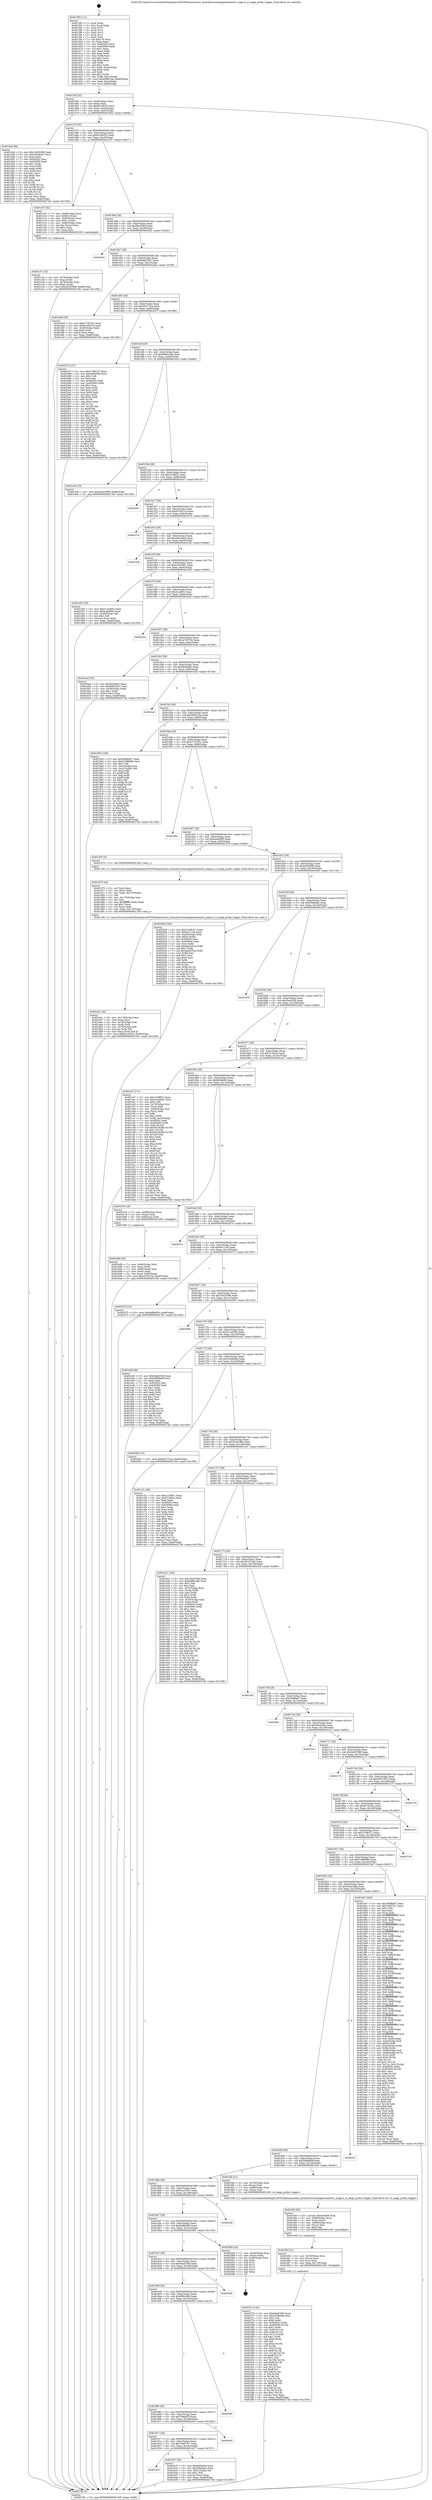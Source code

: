 digraph "0x4013f0" {
  label = "0x4013f0 (/mnt/c/Users/mathe/Desktop/tcc/POCII/binaries/extr_linuxdriversiiomagnetometerst_magn.h_st_magn_probe_trigger_Final-ollvm.out::main(0))"
  labelloc = "t"
  node[shape=record]

  Entry [label="",width=0.3,height=0.3,shape=circle,fillcolor=black,style=filled]
  "0x40145f" [label="{
     0x40145f [32]\l
     | [instrs]\l
     &nbsp;&nbsp;0x40145f \<+6\>: mov -0xa8(%rbp),%eax\l
     &nbsp;&nbsp;0x401465 \<+2\>: mov %eax,%ecx\l
     &nbsp;&nbsp;0x401467 \<+6\>: sub $0x841c8525,%ecx\l
     &nbsp;&nbsp;0x40146d \<+6\>: mov %eax,-0xbc(%rbp)\l
     &nbsp;&nbsp;0x401473 \<+6\>: mov %ecx,-0xc0(%rbp)\l
     &nbsp;&nbsp;0x401479 \<+6\>: je 0000000000401dcb \<main+0x9db\>\l
  }"]
  "0x401dcb" [label="{
     0x401dcb [86]\l
     | [instrs]\l
     &nbsp;&nbsp;0x401dcb \<+5\>: mov $0x19435396,%eax\l
     &nbsp;&nbsp;0x401dd0 \<+5\>: mov $0x39cb8cd7,%ecx\l
     &nbsp;&nbsp;0x401dd5 \<+2\>: xor %edx,%edx\l
     &nbsp;&nbsp;0x401dd7 \<+7\>: mov 0x40505c,%esi\l
     &nbsp;&nbsp;0x401dde \<+7\>: mov 0x405060,%edi\l
     &nbsp;&nbsp;0x401de5 \<+3\>: sub $0x1,%edx\l
     &nbsp;&nbsp;0x401de8 \<+3\>: mov %esi,%r8d\l
     &nbsp;&nbsp;0x401deb \<+3\>: add %edx,%r8d\l
     &nbsp;&nbsp;0x401dee \<+4\>: imul %r8d,%esi\l
     &nbsp;&nbsp;0x401df2 \<+3\>: and $0x1,%esi\l
     &nbsp;&nbsp;0x401df5 \<+3\>: cmp $0x0,%esi\l
     &nbsp;&nbsp;0x401df8 \<+4\>: sete %r9b\l
     &nbsp;&nbsp;0x401dfc \<+3\>: cmp $0xa,%edi\l
     &nbsp;&nbsp;0x401dff \<+4\>: setl %r10b\l
     &nbsp;&nbsp;0x401e03 \<+3\>: mov %r9b,%r11b\l
     &nbsp;&nbsp;0x401e06 \<+3\>: and %r10b,%r11b\l
     &nbsp;&nbsp;0x401e09 \<+3\>: xor %r10b,%r9b\l
     &nbsp;&nbsp;0x401e0c \<+3\>: or %r9b,%r11b\l
     &nbsp;&nbsp;0x401e0f \<+4\>: test $0x1,%r11b\l
     &nbsp;&nbsp;0x401e13 \<+3\>: cmovne %ecx,%eax\l
     &nbsp;&nbsp;0x401e16 \<+6\>: mov %eax,-0xa8(%rbp)\l
     &nbsp;&nbsp;0x401e1c \<+5\>: jmp 000000000040274b \<main+0x135b\>\l
  }"]
  "0x40147f" [label="{
     0x40147f [28]\l
     | [instrs]\l
     &nbsp;&nbsp;0x40147f \<+5\>: jmp 0000000000401484 \<main+0x94\>\l
     &nbsp;&nbsp;0x401484 \<+6\>: mov -0xbc(%rbp),%eax\l
     &nbsp;&nbsp;0x40148a \<+5\>: sub $0x8c340325,%eax\l
     &nbsp;&nbsp;0x40148f \<+6\>: mov %eax,-0xc4(%rbp)\l
     &nbsp;&nbsp;0x401495 \<+6\>: je 0000000000401c07 \<main+0x817\>\l
  }"]
  Exit [label="",width=0.3,height=0.3,shape=circle,fillcolor=black,style=filled,peripheries=2]
  "0x401c07" [label="{
     0x401c07 [42]\l
     | [instrs]\l
     &nbsp;&nbsp;0x401c07 \<+7\>: mov -0x88(%rbp),%rax\l
     &nbsp;&nbsp;0x401c0e \<+6\>: movl $0x64,(%rax)\l
     &nbsp;&nbsp;0x401c14 \<+4\>: mov -0x80(%rbp),%rax\l
     &nbsp;&nbsp;0x401c18 \<+6\>: movl $0x1,(%rax)\l
     &nbsp;&nbsp;0x401c1e \<+4\>: mov -0x80(%rbp),%rax\l
     &nbsp;&nbsp;0x401c22 \<+3\>: movslq (%rax),%rax\l
     &nbsp;&nbsp;0x401c25 \<+4\>: shl $0x2,%rax\l
     &nbsp;&nbsp;0x401c29 \<+3\>: mov %rax,%rdi\l
     &nbsp;&nbsp;0x401c2c \<+5\>: call 0000000000401050 \<malloc@plt\>\l
     | [calls]\l
     &nbsp;&nbsp;0x401050 \{1\} (unknown)\l
  }"]
  "0x40149b" [label="{
     0x40149b [28]\l
     | [instrs]\l
     &nbsp;&nbsp;0x40149b \<+5\>: jmp 00000000004014a0 \<main+0xb0\>\l
     &nbsp;&nbsp;0x4014a0 \<+6\>: mov -0xbc(%rbp),%eax\l
     &nbsp;&nbsp;0x4014a6 \<+5\>: sub $0x9ba35bcf,%eax\l
     &nbsp;&nbsp;0x4014ab \<+6\>: mov %eax,-0xc8(%rbp)\l
     &nbsp;&nbsp;0x4014b1 \<+6\>: je 00000000004020a2 \<main+0xcb2\>\l
  }"]
  "0x401f72" [label="{
     0x401f72 [142]\l
     | [instrs]\l
     &nbsp;&nbsp;0x401f72 \<+5\>: mov $0x6da6250d,%eax\l
     &nbsp;&nbsp;0x401f77 \<+5\>: mov $0x2549e0da,%esi\l
     &nbsp;&nbsp;0x401f7c \<+2\>: mov $0x1,%dl\l
     &nbsp;&nbsp;0x401f7e \<+3\>: xor %r8d,%r8d\l
     &nbsp;&nbsp;0x401f81 \<+8\>: mov 0x40505c,%r9d\l
     &nbsp;&nbsp;0x401f89 \<+8\>: mov 0x405060,%r10d\l
     &nbsp;&nbsp;0x401f91 \<+4\>: sub $0x1,%r8d\l
     &nbsp;&nbsp;0x401f95 \<+3\>: mov %r9d,%r11d\l
     &nbsp;&nbsp;0x401f98 \<+3\>: add %r8d,%r11d\l
     &nbsp;&nbsp;0x401f9b \<+4\>: imul %r11d,%r9d\l
     &nbsp;&nbsp;0x401f9f \<+4\>: and $0x1,%r9d\l
     &nbsp;&nbsp;0x401fa3 \<+4\>: cmp $0x0,%r9d\l
     &nbsp;&nbsp;0x401fa7 \<+3\>: sete %bl\l
     &nbsp;&nbsp;0x401faa \<+4\>: cmp $0xa,%r10d\l
     &nbsp;&nbsp;0x401fae \<+4\>: setl %r14b\l
     &nbsp;&nbsp;0x401fb2 \<+3\>: mov %bl,%r15b\l
     &nbsp;&nbsp;0x401fb5 \<+4\>: xor $0xff,%r15b\l
     &nbsp;&nbsp;0x401fb9 \<+3\>: mov %r14b,%r12b\l
     &nbsp;&nbsp;0x401fbc \<+4\>: xor $0xff,%r12b\l
     &nbsp;&nbsp;0x401fc0 \<+3\>: xor $0x1,%dl\l
     &nbsp;&nbsp;0x401fc3 \<+3\>: mov %r15b,%r13b\l
     &nbsp;&nbsp;0x401fc6 \<+4\>: and $0xff,%r13b\l
     &nbsp;&nbsp;0x401fca \<+2\>: and %dl,%bl\l
     &nbsp;&nbsp;0x401fcc \<+3\>: mov %r12b,%cl\l
     &nbsp;&nbsp;0x401fcf \<+3\>: and $0xff,%cl\l
     &nbsp;&nbsp;0x401fd2 \<+3\>: and %dl,%r14b\l
     &nbsp;&nbsp;0x401fd5 \<+3\>: or %bl,%r13b\l
     &nbsp;&nbsp;0x401fd8 \<+3\>: or %r14b,%cl\l
     &nbsp;&nbsp;0x401fdb \<+3\>: xor %cl,%r13b\l
     &nbsp;&nbsp;0x401fde \<+3\>: or %r12b,%r15b\l
     &nbsp;&nbsp;0x401fe1 \<+4\>: xor $0xff,%r15b\l
     &nbsp;&nbsp;0x401fe5 \<+3\>: or $0x1,%dl\l
     &nbsp;&nbsp;0x401fe8 \<+3\>: and %dl,%r15b\l
     &nbsp;&nbsp;0x401feb \<+3\>: or %r15b,%r13b\l
     &nbsp;&nbsp;0x401fee \<+4\>: test $0x1,%r13b\l
     &nbsp;&nbsp;0x401ff2 \<+3\>: cmovne %esi,%eax\l
     &nbsp;&nbsp;0x401ff5 \<+6\>: mov %eax,-0xa8(%rbp)\l
     &nbsp;&nbsp;0x401ffb \<+5\>: jmp 000000000040274b \<main+0x135b\>\l
  }"]
  "0x4020a2" [label="{
     0x4020a2\l
  }", style=dashed]
  "0x4014b7" [label="{
     0x4014b7 [28]\l
     | [instrs]\l
     &nbsp;&nbsp;0x4014b7 \<+5\>: jmp 00000000004014bc \<main+0xcc\>\l
     &nbsp;&nbsp;0x4014bc \<+6\>: mov -0xbc(%rbp),%eax\l
     &nbsp;&nbsp;0x4014c2 \<+5\>: sub $0x9e8220e7,%eax\l
     &nbsp;&nbsp;0x4014c7 \<+6\>: mov %eax,-0xcc(%rbp)\l
     &nbsp;&nbsp;0x4014cd \<+6\>: je 0000000000401be9 \<main+0x7f9\>\l
  }"]
  "0x401f5d" [label="{
     0x401f5d [21]\l
     | [instrs]\l
     &nbsp;&nbsp;0x401f5d \<+4\>: mov -0x78(%rbp),%rcx\l
     &nbsp;&nbsp;0x401f61 \<+3\>: mov (%rcx),%rcx\l
     &nbsp;&nbsp;0x401f64 \<+3\>: mov %rcx,%rdi\l
     &nbsp;&nbsp;0x401f67 \<+6\>: mov %eax,-0x178(%rbp)\l
     &nbsp;&nbsp;0x401f6d \<+5\>: call 0000000000401030 \<free@plt\>\l
     | [calls]\l
     &nbsp;&nbsp;0x401030 \{1\} (unknown)\l
  }"]
  "0x401be9" [label="{
     0x401be9 [30]\l
     | [instrs]\l
     &nbsp;&nbsp;0x401be9 \<+5\>: mov $0xe77d3761,%eax\l
     &nbsp;&nbsp;0x401bee \<+5\>: mov $0x8c340325,%ecx\l
     &nbsp;&nbsp;0x401bf3 \<+3\>: mov -0x30(%rbp),%edx\l
     &nbsp;&nbsp;0x401bf6 \<+3\>: cmp $0x0,%edx\l
     &nbsp;&nbsp;0x401bf9 \<+3\>: cmove %ecx,%eax\l
     &nbsp;&nbsp;0x401bfc \<+6\>: mov %eax,-0xa8(%rbp)\l
     &nbsp;&nbsp;0x401c02 \<+5\>: jmp 000000000040274b \<main+0x135b\>\l
  }"]
  "0x4014d3" [label="{
     0x4014d3 [28]\l
     | [instrs]\l
     &nbsp;&nbsp;0x4014d3 \<+5\>: jmp 00000000004014d8 \<main+0xe8\>\l
     &nbsp;&nbsp;0x4014d8 \<+6\>: mov -0xbc(%rbp),%eax\l
     &nbsp;&nbsp;0x4014de \<+5\>: sub $0xb5a772ca,%eax\l
     &nbsp;&nbsp;0x4014e3 \<+6\>: mov %eax,-0xd0(%rbp)\l
     &nbsp;&nbsp;0x4014e9 \<+6\>: je 000000000040247f \<main+0x108f\>\l
  }"]
  "0x401f40" [label="{
     0x401f40 [29]\l
     | [instrs]\l
     &nbsp;&nbsp;0x401f40 \<+10\>: movabs $0x4030d6,%rdi\l
     &nbsp;&nbsp;0x401f4a \<+4\>: mov -0x68(%rbp),%rcx\l
     &nbsp;&nbsp;0x401f4e \<+2\>: mov %eax,(%rcx)\l
     &nbsp;&nbsp;0x401f50 \<+4\>: mov -0x68(%rbp),%rcx\l
     &nbsp;&nbsp;0x401f54 \<+2\>: mov (%rcx),%esi\l
     &nbsp;&nbsp;0x401f56 \<+2\>: mov $0x0,%al\l
     &nbsp;&nbsp;0x401f58 \<+5\>: call 0000000000401040 \<printf@plt\>\l
     | [calls]\l
     &nbsp;&nbsp;0x401040 \{1\} (unknown)\l
  }"]
  "0x40247f" [label="{
     0x40247f [137]\l
     | [instrs]\l
     &nbsp;&nbsp;0x40247f \<+5\>: mov $0x515f6157,%eax\l
     &nbsp;&nbsp;0x402484 \<+5\>: mov $0xee9505f9,%ecx\l
     &nbsp;&nbsp;0x402489 \<+2\>: mov $0x1,%dl\l
     &nbsp;&nbsp;0x40248b \<+2\>: xor %esi,%esi\l
     &nbsp;&nbsp;0x40248d \<+7\>: mov 0x40505c,%edi\l
     &nbsp;&nbsp;0x402494 \<+8\>: mov 0x405060,%r8d\l
     &nbsp;&nbsp;0x40249c \<+3\>: sub $0x1,%esi\l
     &nbsp;&nbsp;0x40249f \<+3\>: mov %edi,%r9d\l
     &nbsp;&nbsp;0x4024a2 \<+3\>: add %esi,%r9d\l
     &nbsp;&nbsp;0x4024a5 \<+4\>: imul %r9d,%edi\l
     &nbsp;&nbsp;0x4024a9 \<+3\>: and $0x1,%edi\l
     &nbsp;&nbsp;0x4024ac \<+3\>: cmp $0x0,%edi\l
     &nbsp;&nbsp;0x4024af \<+4\>: sete %r10b\l
     &nbsp;&nbsp;0x4024b3 \<+4\>: cmp $0xa,%r8d\l
     &nbsp;&nbsp;0x4024b7 \<+4\>: setl %r11b\l
     &nbsp;&nbsp;0x4024bb \<+3\>: mov %r10b,%bl\l
     &nbsp;&nbsp;0x4024be \<+3\>: xor $0xff,%bl\l
     &nbsp;&nbsp;0x4024c1 \<+3\>: mov %r11b,%r14b\l
     &nbsp;&nbsp;0x4024c4 \<+4\>: xor $0xff,%r14b\l
     &nbsp;&nbsp;0x4024c8 \<+3\>: xor $0x1,%dl\l
     &nbsp;&nbsp;0x4024cb \<+3\>: mov %bl,%r15b\l
     &nbsp;&nbsp;0x4024ce \<+4\>: and $0xff,%r15b\l
     &nbsp;&nbsp;0x4024d2 \<+3\>: and %dl,%r10b\l
     &nbsp;&nbsp;0x4024d5 \<+3\>: mov %r14b,%r12b\l
     &nbsp;&nbsp;0x4024d8 \<+4\>: and $0xff,%r12b\l
     &nbsp;&nbsp;0x4024dc \<+3\>: and %dl,%r11b\l
     &nbsp;&nbsp;0x4024df \<+3\>: or %r10b,%r15b\l
     &nbsp;&nbsp;0x4024e2 \<+3\>: or %r11b,%r12b\l
     &nbsp;&nbsp;0x4024e5 \<+3\>: xor %r12b,%r15b\l
     &nbsp;&nbsp;0x4024e8 \<+3\>: or %r14b,%bl\l
     &nbsp;&nbsp;0x4024eb \<+3\>: xor $0xff,%bl\l
     &nbsp;&nbsp;0x4024ee \<+3\>: or $0x1,%dl\l
     &nbsp;&nbsp;0x4024f1 \<+2\>: and %dl,%bl\l
     &nbsp;&nbsp;0x4024f3 \<+3\>: or %bl,%r15b\l
     &nbsp;&nbsp;0x4024f6 \<+4\>: test $0x1,%r15b\l
     &nbsp;&nbsp;0x4024fa \<+3\>: cmovne %ecx,%eax\l
     &nbsp;&nbsp;0x4024fd \<+6\>: mov %eax,-0xa8(%rbp)\l
     &nbsp;&nbsp;0x402503 \<+5\>: jmp 000000000040274b \<main+0x135b\>\l
  }"]
  "0x4014ef" [label="{
     0x4014ef [28]\l
     | [instrs]\l
     &nbsp;&nbsp;0x4014ef \<+5\>: jmp 00000000004014f4 \<main+0x104\>\l
     &nbsp;&nbsp;0x4014f4 \<+6\>: mov -0xbc(%rbp),%eax\l
     &nbsp;&nbsp;0x4014fa \<+5\>: sub $0xb9861edb,%eax\l
     &nbsp;&nbsp;0x4014ff \<+6\>: mov %eax,-0xd4(%rbp)\l
     &nbsp;&nbsp;0x401505 \<+6\>: je 0000000000401ec6 \<main+0xad6\>\l
  }"]
  "0x401da1" [label="{
     0x401da1 [42]\l
     | [instrs]\l
     &nbsp;&nbsp;0x401da1 \<+6\>: mov -0x174(%rbp),%ecx\l
     &nbsp;&nbsp;0x401da7 \<+3\>: imul %eax,%ecx\l
     &nbsp;&nbsp;0x401daa \<+4\>: mov -0x78(%rbp),%rdi\l
     &nbsp;&nbsp;0x401dae \<+3\>: mov (%rdi),%rdi\l
     &nbsp;&nbsp;0x401db1 \<+4\>: mov -0x70(%rbp),%r8\l
     &nbsp;&nbsp;0x401db5 \<+3\>: movslq (%r8),%r8\l
     &nbsp;&nbsp;0x401db8 \<+4\>: mov %ecx,(%rdi,%r8,4)\l
     &nbsp;&nbsp;0x401dbc \<+10\>: movl $0x841c8525,-0xa8(%rbp)\l
     &nbsp;&nbsp;0x401dc6 \<+5\>: jmp 000000000040274b \<main+0x135b\>\l
  }"]
  "0x401ec6" [label="{
     0x401ec6 [15]\l
     | [instrs]\l
     &nbsp;&nbsp;0x401ec6 \<+10\>: movl $0x26181969,-0xa8(%rbp)\l
     &nbsp;&nbsp;0x401ed0 \<+5\>: jmp 000000000040274b \<main+0x135b\>\l
  }"]
  "0x40150b" [label="{
     0x40150b [28]\l
     | [instrs]\l
     &nbsp;&nbsp;0x40150b \<+5\>: jmp 0000000000401510 \<main+0x120\>\l
     &nbsp;&nbsp;0x401510 \<+6\>: mov -0xbc(%rbp),%eax\l
     &nbsp;&nbsp;0x401516 \<+5\>: sub $0xc21f8f21,%eax\l
     &nbsp;&nbsp;0x40151b \<+6\>: mov %eax,-0xd8(%rbp)\l
     &nbsp;&nbsp;0x401521 \<+6\>: je 00000000004025e1 \<main+0x11f1\>\l
  }"]
  "0x401d75" [label="{
     0x401d75 [44]\l
     | [instrs]\l
     &nbsp;&nbsp;0x401d75 \<+2\>: xor %ecx,%ecx\l
     &nbsp;&nbsp;0x401d77 \<+5\>: mov $0x2,%edx\l
     &nbsp;&nbsp;0x401d7c \<+6\>: mov %edx,-0x170(%rbp)\l
     &nbsp;&nbsp;0x401d82 \<+1\>: cltd\l
     &nbsp;&nbsp;0x401d83 \<+6\>: mov -0x170(%rbp),%esi\l
     &nbsp;&nbsp;0x401d89 \<+2\>: idiv %esi\l
     &nbsp;&nbsp;0x401d8b \<+6\>: imul $0xfffffffe,%edx,%edx\l
     &nbsp;&nbsp;0x401d91 \<+3\>: sub $0x1,%ecx\l
     &nbsp;&nbsp;0x401d94 \<+2\>: sub %ecx,%edx\l
     &nbsp;&nbsp;0x401d96 \<+6\>: mov %edx,-0x174(%rbp)\l
     &nbsp;&nbsp;0x401d9c \<+5\>: call 0000000000401160 \<next_i\>\l
     | [calls]\l
     &nbsp;&nbsp;0x401160 \{1\} (/mnt/c/Users/mathe/Desktop/tcc/POCII/binaries/extr_linuxdriversiiomagnetometerst_magn.h_st_magn_probe_trigger_Final-ollvm.out::next_i)\l
  }"]
  "0x4025e1" [label="{
     0x4025e1\l
  }", style=dashed]
  "0x401527" [label="{
     0x401527 [28]\l
     | [instrs]\l
     &nbsp;&nbsp;0x401527 \<+5\>: jmp 000000000040152c \<main+0x13c\>\l
     &nbsp;&nbsp;0x40152c \<+6\>: mov -0xbc(%rbp),%eax\l
     &nbsp;&nbsp;0x401532 \<+5\>: sub $0xc6764119,%eax\l
     &nbsp;&nbsp;0x401537 \<+6\>: mov %eax,-0xdc(%rbp)\l
     &nbsp;&nbsp;0x40153d \<+6\>: je 000000000040237d \<main+0xf8d\>\l
  }"]
  "0x401c31" [label="{
     0x401c31 [32]\l
     | [instrs]\l
     &nbsp;&nbsp;0x401c31 \<+4\>: mov -0x78(%rbp),%rdi\l
     &nbsp;&nbsp;0x401c35 \<+3\>: mov %rax,(%rdi)\l
     &nbsp;&nbsp;0x401c38 \<+4\>: mov -0x70(%rbp),%rax\l
     &nbsp;&nbsp;0x401c3c \<+6\>: movl $0x0,(%rax)\l
     &nbsp;&nbsp;0x401c42 \<+10\>: movl $0x26181969,-0xa8(%rbp)\l
     &nbsp;&nbsp;0x401c4c \<+5\>: jmp 000000000040274b \<main+0x135b\>\l
  }"]
  "0x40237d" [label="{
     0x40237d\l
  }", style=dashed]
  "0x401543" [label="{
     0x401543 [28]\l
     | [instrs]\l
     &nbsp;&nbsp;0x401543 \<+5\>: jmp 0000000000401548 \<main+0x158\>\l
     &nbsp;&nbsp;0x401548 \<+6\>: mov -0xbc(%rbp),%eax\l
     &nbsp;&nbsp;0x40154e \<+5\>: sub $0xc6916aed,%eax\l
     &nbsp;&nbsp;0x401553 \<+6\>: mov %eax,-0xe0(%rbp)\l
     &nbsp;&nbsp;0x401559 \<+6\>: je 00000000004021a8 \<main+0xdb8\>\l
  }"]
  "0x401b89" [label="{
     0x401b89 [36]\l
     | [instrs]\l
     &nbsp;&nbsp;0x401b89 \<+7\>: mov -0x90(%rbp),%rdi\l
     &nbsp;&nbsp;0x401b90 \<+2\>: mov %eax,(%rdi)\l
     &nbsp;&nbsp;0x401b92 \<+7\>: mov -0x90(%rbp),%rdi\l
     &nbsp;&nbsp;0x401b99 \<+2\>: mov (%rdi),%eax\l
     &nbsp;&nbsp;0x401b9b \<+3\>: mov %eax,-0x30(%rbp)\l
     &nbsp;&nbsp;0x401b9e \<+10\>: movl $0xce7557d2,-0xa8(%rbp)\l
     &nbsp;&nbsp;0x401ba8 \<+5\>: jmp 000000000040274b \<main+0x135b\>\l
  }"]
  "0x4021a8" [label="{
     0x4021a8\l
  }", style=dashed]
  "0x40155f" [label="{
     0x40155f [28]\l
     | [instrs]\l
     &nbsp;&nbsp;0x40155f \<+5\>: jmp 0000000000401564 \<main+0x174\>\l
     &nbsp;&nbsp;0x401564 \<+6\>: mov -0xbc(%rbp),%eax\l
     &nbsp;&nbsp;0x40156a \<+5\>: sub $0xcc52ddd1,%eax\l
     &nbsp;&nbsp;0x40156f \<+6\>: mov %eax,-0xe4(%rbp)\l
     &nbsp;&nbsp;0x401575 \<+6\>: je 0000000000401d52 \<main+0x962\>\l
  }"]
  "0x401933" [label="{
     0x401933\l
  }", style=dashed]
  "0x401d52" [label="{
     0x401d52 [30]\l
     | [instrs]\l
     &nbsp;&nbsp;0x401d52 \<+5\>: mov $0x21ce2602,%eax\l
     &nbsp;&nbsp;0x401d57 \<+5\>: mov $0xeca6d5f5,%ecx\l
     &nbsp;&nbsp;0x401d5c \<+3\>: mov -0x29(%rbp),%dl\l
     &nbsp;&nbsp;0x401d5f \<+3\>: test $0x1,%dl\l
     &nbsp;&nbsp;0x401d62 \<+3\>: cmovne %ecx,%eax\l
     &nbsp;&nbsp;0x401d65 \<+6\>: mov %eax,-0xa8(%rbp)\l
     &nbsp;&nbsp;0x401d6b \<+5\>: jmp 000000000040274b \<main+0x135b\>\l
  }"]
  "0x40157b" [label="{
     0x40157b [28]\l
     | [instrs]\l
     &nbsp;&nbsp;0x40157b \<+5\>: jmp 0000000000401580 \<main+0x190\>\l
     &nbsp;&nbsp;0x401580 \<+6\>: mov -0xbc(%rbp),%eax\l
     &nbsp;&nbsp;0x401586 \<+5\>: sub $0xce1affb1,%eax\l
     &nbsp;&nbsp;0x40158b \<+6\>: mov %eax,-0xe8(%rbp)\l
     &nbsp;&nbsp;0x401591 \<+6\>: je 00000000004022e2 \<main+0xef2\>\l
  }"]
  "0x401b37" [label="{
     0x401b37 [30]\l
     | [instrs]\l
     &nbsp;&nbsp;0x401b37 \<+5\>: mov $0x9608494,%eax\l
     &nbsp;&nbsp;0x401b3c \<+5\>: mov $0xf39e6ae6,%ecx\l
     &nbsp;&nbsp;0x401b41 \<+3\>: mov -0x31(%rbp),%dl\l
     &nbsp;&nbsp;0x401b44 \<+3\>: test $0x1,%dl\l
     &nbsp;&nbsp;0x401b47 \<+3\>: cmovne %ecx,%eax\l
     &nbsp;&nbsp;0x401b4a \<+6\>: mov %eax,-0xa8(%rbp)\l
     &nbsp;&nbsp;0x401b50 \<+5\>: jmp 000000000040274b \<main+0x135b\>\l
  }"]
  "0x4022e2" [label="{
     0x4022e2\l
  }", style=dashed]
  "0x401597" [label="{
     0x401597 [28]\l
     | [instrs]\l
     &nbsp;&nbsp;0x401597 \<+5\>: jmp 000000000040159c \<main+0x1ac\>\l
     &nbsp;&nbsp;0x40159c \<+6\>: mov -0xbc(%rbp),%eax\l
     &nbsp;&nbsp;0x4015a2 \<+5\>: sub $0xce7557d2,%eax\l
     &nbsp;&nbsp;0x4015a7 \<+6\>: mov %eax,-0xec(%rbp)\l
     &nbsp;&nbsp;0x4015ad \<+6\>: je 0000000000401bad \<main+0x7bd\>\l
  }"]
  "0x401917" [label="{
     0x401917 [28]\l
     | [instrs]\l
     &nbsp;&nbsp;0x401917 \<+5\>: jmp 000000000040191c \<main+0x52c\>\l
     &nbsp;&nbsp;0x40191c \<+6\>: mov -0xbc(%rbp),%eax\l
     &nbsp;&nbsp;0x401922 \<+5\>: sub $0x7eb873c7,%eax\l
     &nbsp;&nbsp;0x401927 \<+6\>: mov %eax,-0x16c(%rbp)\l
     &nbsp;&nbsp;0x40192d \<+6\>: je 0000000000401b37 \<main+0x747\>\l
  }"]
  "0x401bad" [label="{
     0x401bad [30]\l
     | [instrs]\l
     &nbsp;&nbsp;0x401bad \<+5\>: mov $0xd029ef3c,%eax\l
     &nbsp;&nbsp;0x401bb2 \<+5\>: mov $0x9e8220e7,%ecx\l
     &nbsp;&nbsp;0x401bb7 \<+3\>: mov -0x30(%rbp),%edx\l
     &nbsp;&nbsp;0x401bba \<+3\>: cmp $0x1,%edx\l
     &nbsp;&nbsp;0x401bbd \<+3\>: cmovl %ecx,%eax\l
     &nbsp;&nbsp;0x401bc0 \<+6\>: mov %eax,-0xa8(%rbp)\l
     &nbsp;&nbsp;0x401bc6 \<+5\>: jmp 000000000040274b \<main+0x135b\>\l
  }"]
  "0x4015b3" [label="{
     0x4015b3 [28]\l
     | [instrs]\l
     &nbsp;&nbsp;0x4015b3 \<+5\>: jmp 00000000004015b8 \<main+0x1c8\>\l
     &nbsp;&nbsp;0x4015b8 \<+6\>: mov -0xbc(%rbp),%eax\l
     &nbsp;&nbsp;0x4015be \<+5\>: sub $0xd029ef3c,%eax\l
     &nbsp;&nbsp;0x4015c3 \<+6\>: mov %eax,-0xf0(%rbp)\l
     &nbsp;&nbsp;0x4015c9 \<+6\>: je 0000000000401bcb \<main+0x7db\>\l
  }"]
  "0x4026c5" [label="{
     0x4026c5\l
  }", style=dashed]
  "0x401bcb" [label="{
     0x401bcb\l
  }", style=dashed]
  "0x4015cf" [label="{
     0x4015cf [28]\l
     | [instrs]\l
     &nbsp;&nbsp;0x4015cf \<+5\>: jmp 00000000004015d4 \<main+0x1e4\>\l
     &nbsp;&nbsp;0x4015d4 \<+6\>: mov -0xbc(%rbp),%eax\l
     &nbsp;&nbsp;0x4015da \<+5\>: sub $0xd5fb51ba,%eax\l
     &nbsp;&nbsp;0x4015df \<+6\>: mov %eax,-0xf4(%rbp)\l
     &nbsp;&nbsp;0x4015e5 \<+6\>: je 000000000040193d \<main+0x54d\>\l
  }"]
  "0x4018fb" [label="{
     0x4018fb [28]\l
     | [instrs]\l
     &nbsp;&nbsp;0x4018fb \<+5\>: jmp 0000000000401900 \<main+0x510\>\l
     &nbsp;&nbsp;0x401900 \<+6\>: mov -0xbc(%rbp),%eax\l
     &nbsp;&nbsp;0x401906 \<+5\>: sub $0x7b8ab07f,%eax\l
     &nbsp;&nbsp;0x40190b \<+6\>: mov %eax,-0x168(%rbp)\l
     &nbsp;&nbsp;0x401911 \<+6\>: je 00000000004026c5 \<main+0x12d5\>\l
  }"]
  "0x40193d" [label="{
     0x40193d [106]\l
     | [instrs]\l
     &nbsp;&nbsp;0x40193d \<+5\>: mov $0x3b6f8a67,%eax\l
     &nbsp;&nbsp;0x401942 \<+5\>: mov $0x51d8908b,%ecx\l
     &nbsp;&nbsp;0x401947 \<+2\>: mov $0x1,%dl\l
     &nbsp;&nbsp;0x401949 \<+7\>: mov -0xa2(%rbp),%sil\l
     &nbsp;&nbsp;0x401950 \<+7\>: mov -0xa1(%rbp),%dil\l
     &nbsp;&nbsp;0x401957 \<+3\>: mov %sil,%r8b\l
     &nbsp;&nbsp;0x40195a \<+4\>: xor $0xff,%r8b\l
     &nbsp;&nbsp;0x40195e \<+3\>: mov %dil,%r9b\l
     &nbsp;&nbsp;0x401961 \<+4\>: xor $0xff,%r9b\l
     &nbsp;&nbsp;0x401965 \<+3\>: xor $0x1,%dl\l
     &nbsp;&nbsp;0x401968 \<+3\>: mov %r8b,%r10b\l
     &nbsp;&nbsp;0x40196b \<+4\>: and $0xff,%r10b\l
     &nbsp;&nbsp;0x40196f \<+3\>: and %dl,%sil\l
     &nbsp;&nbsp;0x401972 \<+3\>: mov %r9b,%r11b\l
     &nbsp;&nbsp;0x401975 \<+4\>: and $0xff,%r11b\l
     &nbsp;&nbsp;0x401979 \<+3\>: and %dl,%dil\l
     &nbsp;&nbsp;0x40197c \<+3\>: or %sil,%r10b\l
     &nbsp;&nbsp;0x40197f \<+3\>: or %dil,%r11b\l
     &nbsp;&nbsp;0x401982 \<+3\>: xor %r11b,%r10b\l
     &nbsp;&nbsp;0x401985 \<+3\>: or %r9b,%r8b\l
     &nbsp;&nbsp;0x401988 \<+4\>: xor $0xff,%r8b\l
     &nbsp;&nbsp;0x40198c \<+3\>: or $0x1,%dl\l
     &nbsp;&nbsp;0x40198f \<+3\>: and %dl,%r8b\l
     &nbsp;&nbsp;0x401992 \<+3\>: or %r8b,%r10b\l
     &nbsp;&nbsp;0x401995 \<+4\>: test $0x1,%r10b\l
     &nbsp;&nbsp;0x401999 \<+3\>: cmovne %ecx,%eax\l
     &nbsp;&nbsp;0x40199c \<+6\>: mov %eax,-0xa8(%rbp)\l
     &nbsp;&nbsp;0x4019a2 \<+5\>: jmp 000000000040274b \<main+0x135b\>\l
  }"]
  "0x4015eb" [label="{
     0x4015eb [28]\l
     | [instrs]\l
     &nbsp;&nbsp;0x4015eb \<+5\>: jmp 00000000004015f0 \<main+0x200\>\l
     &nbsp;&nbsp;0x4015f0 \<+6\>: mov -0xbc(%rbp),%eax\l
     &nbsp;&nbsp;0x4015f6 \<+5\>: sub $0xe77d3761,%eax\l
     &nbsp;&nbsp;0x4015fb \<+6\>: mov %eax,-0xf8(%rbp)\l
     &nbsp;&nbsp;0x401601 \<+6\>: je 000000000040236e \<main+0xf7e\>\l
  }"]
  "0x40274b" [label="{
     0x40274b [5]\l
     | [instrs]\l
     &nbsp;&nbsp;0x40274b \<+5\>: jmp 000000000040145f \<main+0x6f\>\l
  }"]
  "0x4013f0" [label="{
     0x4013f0 [111]\l
     | [instrs]\l
     &nbsp;&nbsp;0x4013f0 \<+1\>: push %rbp\l
     &nbsp;&nbsp;0x4013f1 \<+3\>: mov %rsp,%rbp\l
     &nbsp;&nbsp;0x4013f4 \<+2\>: push %r15\l
     &nbsp;&nbsp;0x4013f6 \<+2\>: push %r14\l
     &nbsp;&nbsp;0x4013f8 \<+2\>: push %r13\l
     &nbsp;&nbsp;0x4013fa \<+2\>: push %r12\l
     &nbsp;&nbsp;0x4013fc \<+1\>: push %rbx\l
     &nbsp;&nbsp;0x4013fd \<+7\>: sub $0x178,%rsp\l
     &nbsp;&nbsp;0x401404 \<+2\>: xor %eax,%eax\l
     &nbsp;&nbsp;0x401406 \<+7\>: mov 0x40505c,%ecx\l
     &nbsp;&nbsp;0x40140d \<+7\>: mov 0x405060,%edx\l
     &nbsp;&nbsp;0x401414 \<+3\>: sub $0x1,%eax\l
     &nbsp;&nbsp;0x401417 \<+3\>: mov %ecx,%r8d\l
     &nbsp;&nbsp;0x40141a \<+3\>: add %eax,%r8d\l
     &nbsp;&nbsp;0x40141d \<+4\>: imul %r8d,%ecx\l
     &nbsp;&nbsp;0x401421 \<+3\>: and $0x1,%ecx\l
     &nbsp;&nbsp;0x401424 \<+3\>: cmp $0x0,%ecx\l
     &nbsp;&nbsp;0x401427 \<+4\>: sete %r9b\l
     &nbsp;&nbsp;0x40142b \<+4\>: and $0x1,%r9b\l
     &nbsp;&nbsp;0x40142f \<+7\>: mov %r9b,-0xa2(%rbp)\l
     &nbsp;&nbsp;0x401436 \<+3\>: cmp $0xa,%edx\l
     &nbsp;&nbsp;0x401439 \<+4\>: setl %r9b\l
     &nbsp;&nbsp;0x40143d \<+4\>: and $0x1,%r9b\l
     &nbsp;&nbsp;0x401441 \<+7\>: mov %r9b,-0xa1(%rbp)\l
     &nbsp;&nbsp;0x401448 \<+10\>: movl $0xd5fb51ba,-0xa8(%rbp)\l
     &nbsp;&nbsp;0x401452 \<+6\>: mov %edi,-0xac(%rbp)\l
     &nbsp;&nbsp;0x401458 \<+7\>: mov %rsi,-0xb8(%rbp)\l
  }"]
  "0x40200f" [label="{
     0x40200f\l
  }", style=dashed]
  "0x40236e" [label="{
     0x40236e\l
  }", style=dashed]
  "0x401607" [label="{
     0x401607 [28]\l
     | [instrs]\l
     &nbsp;&nbsp;0x401607 \<+5\>: jmp 000000000040160c \<main+0x21c\>\l
     &nbsp;&nbsp;0x40160c \<+6\>: mov -0xbc(%rbp),%eax\l
     &nbsp;&nbsp;0x401612 \<+5\>: sub $0xeca6d5f5,%eax\l
     &nbsp;&nbsp;0x401617 \<+6\>: mov %eax,-0xfc(%rbp)\l
     &nbsp;&nbsp;0x40161d \<+6\>: je 0000000000401d70 \<main+0x980\>\l
  }"]
  "0x4018df" [label="{
     0x4018df [28]\l
     | [instrs]\l
     &nbsp;&nbsp;0x4018df \<+5\>: jmp 00000000004018e4 \<main+0x4f4\>\l
     &nbsp;&nbsp;0x4018e4 \<+6\>: mov -0xbc(%rbp),%eax\l
     &nbsp;&nbsp;0x4018ea \<+5\>: sub $0x6f82c86d,%eax\l
     &nbsp;&nbsp;0x4018ef \<+6\>: mov %eax,-0x164(%rbp)\l
     &nbsp;&nbsp;0x4018f5 \<+6\>: je 000000000040200f \<main+0xc1f\>\l
  }"]
  "0x401d70" [label="{
     0x401d70 [5]\l
     | [instrs]\l
     &nbsp;&nbsp;0x401d70 \<+5\>: call 0000000000401160 \<next_i\>\l
     | [calls]\l
     &nbsp;&nbsp;0x401160 \{1\} (/mnt/c/Users/mathe/Desktop/tcc/POCII/binaries/extr_linuxdriversiiomagnetometerst_magn.h_st_magn_probe_trigger_Final-ollvm.out::next_i)\l
  }"]
  "0x401623" [label="{
     0x401623 [28]\l
     | [instrs]\l
     &nbsp;&nbsp;0x401623 \<+5\>: jmp 0000000000401628 \<main+0x238\>\l
     &nbsp;&nbsp;0x401628 \<+6\>: mov -0xbc(%rbp),%eax\l
     &nbsp;&nbsp;0x40162e \<+5\>: sub $0xee9505f9,%eax\l
     &nbsp;&nbsp;0x401633 \<+6\>: mov %eax,-0x100(%rbp)\l
     &nbsp;&nbsp;0x401639 \<+6\>: je 0000000000402508 \<main+0x1118\>\l
  }"]
  "0x402628" [label="{
     0x402628\l
  }", style=dashed]
  "0x402508" [label="{
     0x402508 [109]\l
     | [instrs]\l
     &nbsp;&nbsp;0x402508 \<+5\>: mov $0x515f6157,%eax\l
     &nbsp;&nbsp;0x40250d \<+5\>: mov $0xe67c148,%ecx\l
     &nbsp;&nbsp;0x402512 \<+7\>: mov -0xa0(%rbp),%rdx\l
     &nbsp;&nbsp;0x402519 \<+6\>: movl $0x0,(%rdx)\l
     &nbsp;&nbsp;0x40251f \<+7\>: mov 0x40505c,%esi\l
     &nbsp;&nbsp;0x402526 \<+7\>: mov 0x405060,%edi\l
     &nbsp;&nbsp;0x40252d \<+3\>: mov %esi,%r8d\l
     &nbsp;&nbsp;0x402530 \<+7\>: add $0xdab2252a,%r8d\l
     &nbsp;&nbsp;0x402537 \<+4\>: sub $0x1,%r8d\l
     &nbsp;&nbsp;0x40253b \<+7\>: sub $0xdab2252a,%r8d\l
     &nbsp;&nbsp;0x402542 \<+4\>: imul %r8d,%esi\l
     &nbsp;&nbsp;0x402546 \<+3\>: and $0x1,%esi\l
     &nbsp;&nbsp;0x402549 \<+3\>: cmp $0x0,%esi\l
     &nbsp;&nbsp;0x40254c \<+4\>: sete %r9b\l
     &nbsp;&nbsp;0x402550 \<+3\>: cmp $0xa,%edi\l
     &nbsp;&nbsp;0x402553 \<+4\>: setl %r10b\l
     &nbsp;&nbsp;0x402557 \<+3\>: mov %r9b,%r11b\l
     &nbsp;&nbsp;0x40255a \<+3\>: and %r10b,%r11b\l
     &nbsp;&nbsp;0x40255d \<+3\>: xor %r10b,%r9b\l
     &nbsp;&nbsp;0x402560 \<+3\>: or %r9b,%r11b\l
     &nbsp;&nbsp;0x402563 \<+4\>: test $0x1,%r11b\l
     &nbsp;&nbsp;0x402567 \<+3\>: cmovne %ecx,%eax\l
     &nbsp;&nbsp;0x40256a \<+6\>: mov %eax,-0xa8(%rbp)\l
     &nbsp;&nbsp;0x402570 \<+5\>: jmp 000000000040274b \<main+0x135b\>\l
  }"]
  "0x40163f" [label="{
     0x40163f [28]\l
     | [instrs]\l
     &nbsp;&nbsp;0x40163f \<+5\>: jmp 0000000000401644 \<main+0x254\>\l
     &nbsp;&nbsp;0x401644 \<+6\>: mov -0xbc(%rbp),%eax\l
     &nbsp;&nbsp;0x40164a \<+5\>: sub $0xf39e6ae6,%eax\l
     &nbsp;&nbsp;0x40164f \<+6\>: mov %eax,-0x104(%rbp)\l
     &nbsp;&nbsp;0x401655 \<+6\>: je 0000000000401b55 \<main+0x765\>\l
  }"]
  "0x4018c3" [label="{
     0x4018c3 [28]\l
     | [instrs]\l
     &nbsp;&nbsp;0x4018c3 \<+5\>: jmp 00000000004018c8 \<main+0x4d8\>\l
     &nbsp;&nbsp;0x4018c8 \<+6\>: mov -0xbc(%rbp),%eax\l
     &nbsp;&nbsp;0x4018ce \<+5\>: sub $0x6da6250d,%eax\l
     &nbsp;&nbsp;0x4018d3 \<+6\>: mov %eax,-0x160(%rbp)\l
     &nbsp;&nbsp;0x4018d9 \<+6\>: je 0000000000402628 \<main+0x1238\>\l
  }"]
  "0x401b55" [label="{
     0x401b55\l
  }", style=dashed]
  "0x40165b" [label="{
     0x40165b [28]\l
     | [instrs]\l
     &nbsp;&nbsp;0x40165b \<+5\>: jmp 0000000000401660 \<main+0x270\>\l
     &nbsp;&nbsp;0x401660 \<+6\>: mov -0xbc(%rbp),%eax\l
     &nbsp;&nbsp;0x401666 \<+5\>: sub $0xf3ea5280,%eax\l
     &nbsp;&nbsp;0x40166b \<+6\>: mov %eax,-0x108(%rbp)\l
     &nbsp;&nbsp;0x401671 \<+6\>: je 00000000004023d8 \<main+0xfe8\>\l
  }"]
  "0x402584" [label="{
     0x402584 [24]\l
     | [instrs]\l
     &nbsp;&nbsp;0x402584 \<+7\>: mov -0xa0(%rbp),%rax\l
     &nbsp;&nbsp;0x40258b \<+2\>: mov (%rax),%eax\l
     &nbsp;&nbsp;0x40258d \<+4\>: lea -0x28(%rbp),%rsp\l
     &nbsp;&nbsp;0x402591 \<+1\>: pop %rbx\l
     &nbsp;&nbsp;0x402592 \<+2\>: pop %r12\l
     &nbsp;&nbsp;0x402594 \<+2\>: pop %r13\l
     &nbsp;&nbsp;0x402596 \<+2\>: pop %r14\l
     &nbsp;&nbsp;0x402598 \<+2\>: pop %r15\l
     &nbsp;&nbsp;0x40259a \<+1\>: pop %rbp\l
     &nbsp;&nbsp;0x40259b \<+1\>: ret\l
  }"]
  "0x4023d8" [label="{
     0x4023d8\l
  }", style=dashed]
  "0x401677" [label="{
     0x401677 [28]\l
     | [instrs]\l
     &nbsp;&nbsp;0x401677 \<+5\>: jmp 000000000040167c \<main+0x28c\>\l
     &nbsp;&nbsp;0x40167c \<+6\>: mov -0xbc(%rbp),%eax\l
     &nbsp;&nbsp;0x401682 \<+5\>: sub $0x313d3ca,%eax\l
     &nbsp;&nbsp;0x401687 \<+6\>: mov %eax,-0x10c(%rbp)\l
     &nbsp;&nbsp;0x40168d \<+6\>: je 0000000000401ca7 \<main+0x8b7\>\l
  }"]
  "0x4018a7" [label="{
     0x4018a7 [28]\l
     | [instrs]\l
     &nbsp;&nbsp;0x4018a7 \<+5\>: jmp 00000000004018ac \<main+0x4bc\>\l
     &nbsp;&nbsp;0x4018ac \<+6\>: mov -0xbc(%rbp),%eax\l
     &nbsp;&nbsp;0x4018b2 \<+5\>: sub $0x6af69d50,%eax\l
     &nbsp;&nbsp;0x4018b7 \<+6\>: mov %eax,-0x15c(%rbp)\l
     &nbsp;&nbsp;0x4018bd \<+6\>: je 0000000000402584 \<main+0x1194\>\l
  }"]
  "0x401ca7" [label="{
     0x401ca7 [171]\l
     | [instrs]\l
     &nbsp;&nbsp;0x401ca7 \<+5\>: mov $0xc21f8f21,%eax\l
     &nbsp;&nbsp;0x401cac \<+5\>: mov $0xcc52ddd1,%ecx\l
     &nbsp;&nbsp;0x401cb1 \<+2\>: mov $0x1,%dl\l
     &nbsp;&nbsp;0x401cb3 \<+4\>: mov -0x70(%rbp),%rsi\l
     &nbsp;&nbsp;0x401cb7 \<+2\>: mov (%rsi),%edi\l
     &nbsp;&nbsp;0x401cb9 \<+4\>: mov -0x80(%rbp),%rsi\l
     &nbsp;&nbsp;0x401cbd \<+2\>: cmp (%rsi),%edi\l
     &nbsp;&nbsp;0x401cbf \<+4\>: setl %r8b\l
     &nbsp;&nbsp;0x401cc3 \<+4\>: and $0x1,%r8b\l
     &nbsp;&nbsp;0x401cc7 \<+4\>: mov %r8b,-0x29(%rbp)\l
     &nbsp;&nbsp;0x401ccb \<+7\>: mov 0x40505c,%edi\l
     &nbsp;&nbsp;0x401cd2 \<+8\>: mov 0x405060,%r9d\l
     &nbsp;&nbsp;0x401cda \<+3\>: mov %edi,%r10d\l
     &nbsp;&nbsp;0x401cdd \<+7\>: sub $0x40c2929b,%r10d\l
     &nbsp;&nbsp;0x401ce4 \<+4\>: sub $0x1,%r10d\l
     &nbsp;&nbsp;0x401ce8 \<+7\>: add $0x40c2929b,%r10d\l
     &nbsp;&nbsp;0x401cef \<+4\>: imul %r10d,%edi\l
     &nbsp;&nbsp;0x401cf3 \<+3\>: and $0x1,%edi\l
     &nbsp;&nbsp;0x401cf6 \<+3\>: cmp $0x0,%edi\l
     &nbsp;&nbsp;0x401cf9 \<+4\>: sete %r8b\l
     &nbsp;&nbsp;0x401cfd \<+4\>: cmp $0xa,%r9d\l
     &nbsp;&nbsp;0x401d01 \<+4\>: setl %r11b\l
     &nbsp;&nbsp;0x401d05 \<+3\>: mov %r8b,%bl\l
     &nbsp;&nbsp;0x401d08 \<+3\>: xor $0xff,%bl\l
     &nbsp;&nbsp;0x401d0b \<+3\>: mov %r11b,%r14b\l
     &nbsp;&nbsp;0x401d0e \<+4\>: xor $0xff,%r14b\l
     &nbsp;&nbsp;0x401d12 \<+3\>: xor $0x0,%dl\l
     &nbsp;&nbsp;0x401d15 \<+3\>: mov %bl,%r15b\l
     &nbsp;&nbsp;0x401d18 \<+4\>: and $0x0,%r15b\l
     &nbsp;&nbsp;0x401d1c \<+3\>: and %dl,%r8b\l
     &nbsp;&nbsp;0x401d1f \<+3\>: mov %r14b,%r12b\l
     &nbsp;&nbsp;0x401d22 \<+4\>: and $0x0,%r12b\l
     &nbsp;&nbsp;0x401d26 \<+3\>: and %dl,%r11b\l
     &nbsp;&nbsp;0x401d29 \<+3\>: or %r8b,%r15b\l
     &nbsp;&nbsp;0x401d2c \<+3\>: or %r11b,%r12b\l
     &nbsp;&nbsp;0x401d2f \<+3\>: xor %r12b,%r15b\l
     &nbsp;&nbsp;0x401d32 \<+3\>: or %r14b,%bl\l
     &nbsp;&nbsp;0x401d35 \<+3\>: xor $0xff,%bl\l
     &nbsp;&nbsp;0x401d38 \<+3\>: or $0x0,%dl\l
     &nbsp;&nbsp;0x401d3b \<+2\>: and %dl,%bl\l
     &nbsp;&nbsp;0x401d3d \<+3\>: or %bl,%r15b\l
     &nbsp;&nbsp;0x401d40 \<+4\>: test $0x1,%r15b\l
     &nbsp;&nbsp;0x401d44 \<+3\>: cmovne %ecx,%eax\l
     &nbsp;&nbsp;0x401d47 \<+6\>: mov %eax,-0xa8(%rbp)\l
     &nbsp;&nbsp;0x401d4d \<+5\>: jmp 000000000040274b \<main+0x135b\>\l
  }"]
  "0x401693" [label="{
     0x401693 [28]\l
     | [instrs]\l
     &nbsp;&nbsp;0x401693 \<+5\>: jmp 0000000000401698 \<main+0x2a8\>\l
     &nbsp;&nbsp;0x401698 \<+6\>: mov -0xbc(%rbp),%eax\l
     &nbsp;&nbsp;0x40169e \<+5\>: sub $0x9608494,%eax\l
     &nbsp;&nbsp;0x4016a3 \<+6\>: mov %eax,-0x110(%rbp)\l
     &nbsp;&nbsp;0x4016a9 \<+6\>: je 0000000000401b76 \<main+0x786\>\l
  }"]
  "0x40223b" [label="{
     0x40223b\l
  }", style=dashed]
  "0x401b76" [label="{
     0x401b76 [19]\l
     | [instrs]\l
     &nbsp;&nbsp;0x401b76 \<+7\>: mov -0x98(%rbp),%rax\l
     &nbsp;&nbsp;0x401b7d \<+3\>: mov (%rax),%rax\l
     &nbsp;&nbsp;0x401b80 \<+4\>: mov 0x8(%rax),%rdi\l
     &nbsp;&nbsp;0x401b84 \<+5\>: call 0000000000401060 \<atoi@plt\>\l
     | [calls]\l
     &nbsp;&nbsp;0x401060 \{1\} (unknown)\l
  }"]
  "0x4016af" [label="{
     0x4016af [28]\l
     | [instrs]\l
     &nbsp;&nbsp;0x4016af \<+5\>: jmp 00000000004016b4 \<main+0x2c4\>\l
     &nbsp;&nbsp;0x4016b4 \<+6\>: mov -0xbc(%rbp),%eax\l
     &nbsp;&nbsp;0x4016ba \<+5\>: sub $0xa5bdbdf,%eax\l
     &nbsp;&nbsp;0x4016bf \<+6\>: mov %eax,-0x114(%rbp)\l
     &nbsp;&nbsp;0x4016c5 \<+6\>: je 000000000040267e \<main+0x128e\>\l
  }"]
  "0x40188b" [label="{
     0x40188b [28]\l
     | [instrs]\l
     &nbsp;&nbsp;0x40188b \<+5\>: jmp 0000000000401890 \<main+0x4a0\>\l
     &nbsp;&nbsp;0x401890 \<+6\>: mov -0xbc(%rbp),%eax\l
     &nbsp;&nbsp;0x401896 \<+5\>: sub $0x61a19197,%eax\l
     &nbsp;&nbsp;0x40189b \<+6\>: mov %eax,-0x158(%rbp)\l
     &nbsp;&nbsp;0x4018a1 \<+6\>: je 000000000040223b \<main+0xe4b\>\l
  }"]
  "0x40267e" [label="{
     0x40267e\l
  }", style=dashed]
  "0x4016cb" [label="{
     0x4016cb [28]\l
     | [instrs]\l
     &nbsp;&nbsp;0x4016cb \<+5\>: jmp 00000000004016d0 \<main+0x2e0\>\l
     &nbsp;&nbsp;0x4016d0 \<+6\>: mov -0xbc(%rbp),%eax\l
     &nbsp;&nbsp;0x4016d6 \<+5\>: sub $0xe67c148,%eax\l
     &nbsp;&nbsp;0x4016db \<+6\>: mov %eax,-0x118(%rbp)\l
     &nbsp;&nbsp;0x4016e1 \<+6\>: je 0000000000402575 \<main+0x1185\>\l
  }"]
  "0x401f2b" [label="{
     0x401f2b [21]\l
     | [instrs]\l
     &nbsp;&nbsp;0x401f2b \<+4\>: mov -0x78(%rbp),%rax\l
     &nbsp;&nbsp;0x401f2f \<+3\>: mov (%rax),%rdi\l
     &nbsp;&nbsp;0x401f32 \<+7\>: mov -0x88(%rbp),%rax\l
     &nbsp;&nbsp;0x401f39 \<+2\>: mov (%rax),%esi\l
     &nbsp;&nbsp;0x401f3b \<+5\>: call 0000000000401240 \<st_magn_probe_trigger\>\l
     | [calls]\l
     &nbsp;&nbsp;0x401240 \{1\} (/mnt/c/Users/mathe/Desktop/tcc/POCII/binaries/extr_linuxdriversiiomagnetometerst_magn.h_st_magn_probe_trigger_Final-ollvm.out::st_magn_probe_trigger)\l
  }"]
  "0x402575" [label="{
     0x402575 [15]\l
     | [instrs]\l
     &nbsp;&nbsp;0x402575 \<+10\>: movl $0x6af69d50,-0xa8(%rbp)\l
     &nbsp;&nbsp;0x40257f \<+5\>: jmp 000000000040274b \<main+0x135b\>\l
  }"]
  "0x4016e7" [label="{
     0x4016e7 [28]\l
     | [instrs]\l
     &nbsp;&nbsp;0x4016e7 \<+5\>: jmp 00000000004016ec \<main+0x2fc\>\l
     &nbsp;&nbsp;0x4016ec \<+6\>: mov -0xbc(%rbp),%eax\l
     &nbsp;&nbsp;0x4016f2 \<+5\>: sub $0x19435396,%eax\l
     &nbsp;&nbsp;0x4016f7 \<+6\>: mov %eax,-0x11c(%rbp)\l
     &nbsp;&nbsp;0x4016fd \<+6\>: je 0000000000402606 \<main+0x1216\>\l
  }"]
  "0x40186f" [label="{
     0x40186f [28]\l
     | [instrs]\l
     &nbsp;&nbsp;0x40186f \<+5\>: jmp 0000000000401874 \<main+0x484\>\l
     &nbsp;&nbsp;0x401874 \<+6\>: mov -0xbc(%rbp),%eax\l
     &nbsp;&nbsp;0x40187a \<+5\>: sub $0x5d686e9f,%eax\l
     &nbsp;&nbsp;0x40187f \<+6\>: mov %eax,-0x154(%rbp)\l
     &nbsp;&nbsp;0x401885 \<+6\>: je 0000000000401f2b \<main+0xb3b\>\l
  }"]
  "0x402606" [label="{
     0x402606\l
  }", style=dashed]
  "0x401703" [label="{
     0x401703 [28]\l
     | [instrs]\l
     &nbsp;&nbsp;0x401703 \<+5\>: jmp 0000000000401708 \<main+0x318\>\l
     &nbsp;&nbsp;0x401708 \<+6\>: mov -0xbc(%rbp),%eax\l
     &nbsp;&nbsp;0x40170e \<+5\>: sub $0x21ce2602,%eax\l
     &nbsp;&nbsp;0x401713 \<+6\>: mov %eax,-0x120(%rbp)\l
     &nbsp;&nbsp;0x401719 \<+6\>: je 0000000000401ed5 \<main+0xae5\>\l
  }"]
  "0x4022f1" [label="{
     0x4022f1\l
  }", style=dashed]
  "0x401ed5" [label="{
     0x401ed5 [86]\l
     | [instrs]\l
     &nbsp;&nbsp;0x401ed5 \<+5\>: mov $0x6da6250d,%eax\l
     &nbsp;&nbsp;0x401eda \<+5\>: mov $0x5d686e9f,%ecx\l
     &nbsp;&nbsp;0x401edf \<+2\>: xor %edx,%edx\l
     &nbsp;&nbsp;0x401ee1 \<+7\>: mov 0x40505c,%esi\l
     &nbsp;&nbsp;0x401ee8 \<+7\>: mov 0x405060,%edi\l
     &nbsp;&nbsp;0x401eef \<+3\>: sub $0x1,%edx\l
     &nbsp;&nbsp;0x401ef2 \<+3\>: mov %esi,%r8d\l
     &nbsp;&nbsp;0x401ef5 \<+3\>: add %edx,%r8d\l
     &nbsp;&nbsp;0x401ef8 \<+4\>: imul %r8d,%esi\l
     &nbsp;&nbsp;0x401efc \<+3\>: and $0x1,%esi\l
     &nbsp;&nbsp;0x401eff \<+3\>: cmp $0x0,%esi\l
     &nbsp;&nbsp;0x401f02 \<+4\>: sete %r9b\l
     &nbsp;&nbsp;0x401f06 \<+3\>: cmp $0xa,%edi\l
     &nbsp;&nbsp;0x401f09 \<+4\>: setl %r10b\l
     &nbsp;&nbsp;0x401f0d \<+3\>: mov %r9b,%r11b\l
     &nbsp;&nbsp;0x401f10 \<+3\>: and %r10b,%r11b\l
     &nbsp;&nbsp;0x401f13 \<+3\>: xor %r10b,%r9b\l
     &nbsp;&nbsp;0x401f16 \<+3\>: or %r9b,%r11b\l
     &nbsp;&nbsp;0x401f19 \<+4\>: test $0x1,%r11b\l
     &nbsp;&nbsp;0x401f1d \<+3\>: cmovne %ecx,%eax\l
     &nbsp;&nbsp;0x401f20 \<+6\>: mov %eax,-0xa8(%rbp)\l
     &nbsp;&nbsp;0x401f26 \<+5\>: jmp 000000000040274b \<main+0x135b\>\l
  }"]
  "0x40171f" [label="{
     0x40171f [28]\l
     | [instrs]\l
     &nbsp;&nbsp;0x40171f \<+5\>: jmp 0000000000401724 \<main+0x334\>\l
     &nbsp;&nbsp;0x401724 \<+6\>: mov -0xbc(%rbp),%eax\l
     &nbsp;&nbsp;0x40172a \<+5\>: sub $0x2549e0da,%eax\l
     &nbsp;&nbsp;0x40172f \<+6\>: mov %eax,-0x124(%rbp)\l
     &nbsp;&nbsp;0x401735 \<+6\>: je 0000000000402000 \<main+0xc10\>\l
  }"]
  "0x401853" [label="{
     0x401853 [28]\l
     | [instrs]\l
     &nbsp;&nbsp;0x401853 \<+5\>: jmp 0000000000401858 \<main+0x468\>\l
     &nbsp;&nbsp;0x401858 \<+6\>: mov -0xbc(%rbp),%eax\l
     &nbsp;&nbsp;0x40185e \<+5\>: sub $0x52de1bba,%eax\l
     &nbsp;&nbsp;0x401863 \<+6\>: mov %eax,-0x150(%rbp)\l
     &nbsp;&nbsp;0x401869 \<+6\>: je 00000000004022f1 \<main+0xf01\>\l
  }"]
  "0x402000" [label="{
     0x402000 [15]\l
     | [instrs]\l
     &nbsp;&nbsp;0x402000 \<+10\>: movl $0xb5a772ca,-0xa8(%rbp)\l
     &nbsp;&nbsp;0x40200a \<+5\>: jmp 000000000040274b \<main+0x135b\>\l
  }"]
  "0x40173b" [label="{
     0x40173b [28]\l
     | [instrs]\l
     &nbsp;&nbsp;0x40173b \<+5\>: jmp 0000000000401740 \<main+0x350\>\l
     &nbsp;&nbsp;0x401740 \<+6\>: mov -0xbc(%rbp),%eax\l
     &nbsp;&nbsp;0x401746 \<+5\>: sub $0x26181969,%eax\l
     &nbsp;&nbsp;0x40174b \<+6\>: mov %eax,-0x128(%rbp)\l
     &nbsp;&nbsp;0x401751 \<+6\>: je 0000000000401c51 \<main+0x861\>\l
  }"]
  "0x4019a7" [label="{
     0x4019a7 [400]\l
     | [instrs]\l
     &nbsp;&nbsp;0x4019a7 \<+5\>: mov $0x3b6f8a67,%eax\l
     &nbsp;&nbsp;0x4019ac \<+5\>: mov $0x7eb873c7,%ecx\l
     &nbsp;&nbsp;0x4019b1 \<+2\>: mov $0x1,%dl\l
     &nbsp;&nbsp;0x4019b3 \<+2\>: xor %esi,%esi\l
     &nbsp;&nbsp;0x4019b5 \<+3\>: mov %rsp,%rdi\l
     &nbsp;&nbsp;0x4019b8 \<+4\>: add $0xfffffffffffffff0,%rdi\l
     &nbsp;&nbsp;0x4019bc \<+3\>: mov %rdi,%rsp\l
     &nbsp;&nbsp;0x4019bf \<+7\>: mov %rdi,-0xa0(%rbp)\l
     &nbsp;&nbsp;0x4019c6 \<+3\>: mov %rsp,%rdi\l
     &nbsp;&nbsp;0x4019c9 \<+4\>: add $0xfffffffffffffff0,%rdi\l
     &nbsp;&nbsp;0x4019cd \<+3\>: mov %rdi,%rsp\l
     &nbsp;&nbsp;0x4019d0 \<+3\>: mov %rsp,%r8\l
     &nbsp;&nbsp;0x4019d3 \<+4\>: add $0xfffffffffffffff0,%r8\l
     &nbsp;&nbsp;0x4019d7 \<+3\>: mov %r8,%rsp\l
     &nbsp;&nbsp;0x4019da \<+7\>: mov %r8,-0x98(%rbp)\l
     &nbsp;&nbsp;0x4019e1 \<+3\>: mov %rsp,%r8\l
     &nbsp;&nbsp;0x4019e4 \<+4\>: add $0xfffffffffffffff0,%r8\l
     &nbsp;&nbsp;0x4019e8 \<+3\>: mov %r8,%rsp\l
     &nbsp;&nbsp;0x4019eb \<+7\>: mov %r8,-0x90(%rbp)\l
     &nbsp;&nbsp;0x4019f2 \<+3\>: mov %rsp,%r8\l
     &nbsp;&nbsp;0x4019f5 \<+4\>: add $0xfffffffffffffff0,%r8\l
     &nbsp;&nbsp;0x4019f9 \<+3\>: mov %r8,%rsp\l
     &nbsp;&nbsp;0x4019fc \<+7\>: mov %r8,-0x88(%rbp)\l
     &nbsp;&nbsp;0x401a03 \<+3\>: mov %rsp,%r8\l
     &nbsp;&nbsp;0x401a06 \<+4\>: add $0xfffffffffffffff0,%r8\l
     &nbsp;&nbsp;0x401a0a \<+3\>: mov %r8,%rsp\l
     &nbsp;&nbsp;0x401a0d \<+4\>: mov %r8,-0x80(%rbp)\l
     &nbsp;&nbsp;0x401a11 \<+3\>: mov %rsp,%r8\l
     &nbsp;&nbsp;0x401a14 \<+4\>: add $0xfffffffffffffff0,%r8\l
     &nbsp;&nbsp;0x401a18 \<+3\>: mov %r8,%rsp\l
     &nbsp;&nbsp;0x401a1b \<+4\>: mov %r8,-0x78(%rbp)\l
     &nbsp;&nbsp;0x401a1f \<+3\>: mov %rsp,%r8\l
     &nbsp;&nbsp;0x401a22 \<+4\>: add $0xfffffffffffffff0,%r8\l
     &nbsp;&nbsp;0x401a26 \<+3\>: mov %r8,%rsp\l
     &nbsp;&nbsp;0x401a29 \<+4\>: mov %r8,-0x70(%rbp)\l
     &nbsp;&nbsp;0x401a2d \<+3\>: mov %rsp,%r8\l
     &nbsp;&nbsp;0x401a30 \<+4\>: add $0xfffffffffffffff0,%r8\l
     &nbsp;&nbsp;0x401a34 \<+3\>: mov %r8,%rsp\l
     &nbsp;&nbsp;0x401a37 \<+4\>: mov %r8,-0x68(%rbp)\l
     &nbsp;&nbsp;0x401a3b \<+3\>: mov %rsp,%r8\l
     &nbsp;&nbsp;0x401a3e \<+4\>: add $0xfffffffffffffff0,%r8\l
     &nbsp;&nbsp;0x401a42 \<+3\>: mov %r8,%rsp\l
     &nbsp;&nbsp;0x401a45 \<+4\>: mov %r8,-0x60(%rbp)\l
     &nbsp;&nbsp;0x401a49 \<+3\>: mov %rsp,%r8\l
     &nbsp;&nbsp;0x401a4c \<+4\>: add $0xfffffffffffffff0,%r8\l
     &nbsp;&nbsp;0x401a50 \<+3\>: mov %r8,%rsp\l
     &nbsp;&nbsp;0x401a53 \<+4\>: mov %r8,-0x58(%rbp)\l
     &nbsp;&nbsp;0x401a57 \<+3\>: mov %rsp,%r8\l
     &nbsp;&nbsp;0x401a5a \<+4\>: add $0xfffffffffffffff0,%r8\l
     &nbsp;&nbsp;0x401a5e \<+3\>: mov %r8,%rsp\l
     &nbsp;&nbsp;0x401a61 \<+4\>: mov %r8,-0x50(%rbp)\l
     &nbsp;&nbsp;0x401a65 \<+3\>: mov %rsp,%r8\l
     &nbsp;&nbsp;0x401a68 \<+4\>: add $0xfffffffffffffff0,%r8\l
     &nbsp;&nbsp;0x401a6c \<+3\>: mov %r8,%rsp\l
     &nbsp;&nbsp;0x401a6f \<+4\>: mov %r8,-0x48(%rbp)\l
     &nbsp;&nbsp;0x401a73 \<+3\>: mov %rsp,%r8\l
     &nbsp;&nbsp;0x401a76 \<+4\>: add $0xfffffffffffffff0,%r8\l
     &nbsp;&nbsp;0x401a7a \<+3\>: mov %r8,%rsp\l
     &nbsp;&nbsp;0x401a7d \<+4\>: mov %r8,-0x40(%rbp)\l
     &nbsp;&nbsp;0x401a81 \<+7\>: mov -0xa0(%rbp),%r8\l
     &nbsp;&nbsp;0x401a88 \<+7\>: movl $0x0,(%r8)\l
     &nbsp;&nbsp;0x401a8f \<+7\>: mov -0xac(%rbp),%r9d\l
     &nbsp;&nbsp;0x401a96 \<+3\>: mov %r9d,(%rdi)\l
     &nbsp;&nbsp;0x401a99 \<+7\>: mov -0x98(%rbp),%r8\l
     &nbsp;&nbsp;0x401aa0 \<+7\>: mov -0xb8(%rbp),%r10\l
     &nbsp;&nbsp;0x401aa7 \<+3\>: mov %r10,(%r8)\l
     &nbsp;&nbsp;0x401aaa \<+3\>: cmpl $0x2,(%rdi)\l
     &nbsp;&nbsp;0x401aad \<+4\>: setne %r11b\l
     &nbsp;&nbsp;0x401ab1 \<+4\>: and $0x1,%r11b\l
     &nbsp;&nbsp;0x401ab5 \<+4\>: mov %r11b,-0x31(%rbp)\l
     &nbsp;&nbsp;0x401ab9 \<+7\>: mov 0x40505c,%ebx\l
     &nbsp;&nbsp;0x401ac0 \<+8\>: mov 0x405060,%r14d\l
     &nbsp;&nbsp;0x401ac8 \<+3\>: sub $0x1,%esi\l
     &nbsp;&nbsp;0x401acb \<+3\>: mov %ebx,%r15d\l
     &nbsp;&nbsp;0x401ace \<+3\>: add %esi,%r15d\l
     &nbsp;&nbsp;0x401ad1 \<+4\>: imul %r15d,%ebx\l
     &nbsp;&nbsp;0x401ad5 \<+3\>: and $0x1,%ebx\l
     &nbsp;&nbsp;0x401ad8 \<+3\>: cmp $0x0,%ebx\l
     &nbsp;&nbsp;0x401adb \<+4\>: sete %r11b\l
     &nbsp;&nbsp;0x401adf \<+4\>: cmp $0xa,%r14d\l
     &nbsp;&nbsp;0x401ae3 \<+4\>: setl %r12b\l
     &nbsp;&nbsp;0x401ae7 \<+3\>: mov %r11b,%r13b\l
     &nbsp;&nbsp;0x401aea \<+4\>: xor $0xff,%r13b\l
     &nbsp;&nbsp;0x401aee \<+3\>: mov %r12b,%sil\l
     &nbsp;&nbsp;0x401af1 \<+4\>: xor $0xff,%sil\l
     &nbsp;&nbsp;0x401af5 \<+3\>: xor $0x0,%dl\l
     &nbsp;&nbsp;0x401af8 \<+3\>: mov %r13b,%dil\l
     &nbsp;&nbsp;0x401afb \<+4\>: and $0x0,%dil\l
     &nbsp;&nbsp;0x401aff \<+3\>: and %dl,%r11b\l
     &nbsp;&nbsp;0x401b02 \<+3\>: mov %sil,%r8b\l
     &nbsp;&nbsp;0x401b05 \<+4\>: and $0x0,%r8b\l
     &nbsp;&nbsp;0x401b09 \<+3\>: and %dl,%r12b\l
     &nbsp;&nbsp;0x401b0c \<+3\>: or %r11b,%dil\l
     &nbsp;&nbsp;0x401b0f \<+3\>: or %r12b,%r8b\l
     &nbsp;&nbsp;0x401b12 \<+3\>: xor %r8b,%dil\l
     &nbsp;&nbsp;0x401b15 \<+3\>: or %sil,%r13b\l
     &nbsp;&nbsp;0x401b18 \<+4\>: xor $0xff,%r13b\l
     &nbsp;&nbsp;0x401b1c \<+3\>: or $0x0,%dl\l
     &nbsp;&nbsp;0x401b1f \<+3\>: and %dl,%r13b\l
     &nbsp;&nbsp;0x401b22 \<+3\>: or %r13b,%dil\l
     &nbsp;&nbsp;0x401b25 \<+4\>: test $0x1,%dil\l
     &nbsp;&nbsp;0x401b29 \<+3\>: cmovne %ecx,%eax\l
     &nbsp;&nbsp;0x401b2c \<+6\>: mov %eax,-0xa8(%rbp)\l
     &nbsp;&nbsp;0x401b32 \<+5\>: jmp 000000000040274b \<main+0x135b\>\l
  }"]
  "0x401c51" [label="{
     0x401c51 [86]\l
     | [instrs]\l
     &nbsp;&nbsp;0x401c51 \<+5\>: mov $0xc21f8f21,%eax\l
     &nbsp;&nbsp;0x401c56 \<+5\>: mov $0x313d3ca,%ecx\l
     &nbsp;&nbsp;0x401c5b \<+2\>: xor %edx,%edx\l
     &nbsp;&nbsp;0x401c5d \<+7\>: mov 0x40505c,%esi\l
     &nbsp;&nbsp;0x401c64 \<+7\>: mov 0x405060,%edi\l
     &nbsp;&nbsp;0x401c6b \<+3\>: sub $0x1,%edx\l
     &nbsp;&nbsp;0x401c6e \<+3\>: mov %esi,%r8d\l
     &nbsp;&nbsp;0x401c71 \<+3\>: add %edx,%r8d\l
     &nbsp;&nbsp;0x401c74 \<+4\>: imul %r8d,%esi\l
     &nbsp;&nbsp;0x401c78 \<+3\>: and $0x1,%esi\l
     &nbsp;&nbsp;0x401c7b \<+3\>: cmp $0x0,%esi\l
     &nbsp;&nbsp;0x401c7e \<+4\>: sete %r9b\l
     &nbsp;&nbsp;0x401c82 \<+3\>: cmp $0xa,%edi\l
     &nbsp;&nbsp;0x401c85 \<+4\>: setl %r10b\l
     &nbsp;&nbsp;0x401c89 \<+3\>: mov %r9b,%r11b\l
     &nbsp;&nbsp;0x401c8c \<+3\>: and %r10b,%r11b\l
     &nbsp;&nbsp;0x401c8f \<+3\>: xor %r10b,%r9b\l
     &nbsp;&nbsp;0x401c92 \<+3\>: or %r9b,%r11b\l
     &nbsp;&nbsp;0x401c95 \<+4\>: test $0x1,%r11b\l
     &nbsp;&nbsp;0x401c99 \<+3\>: cmovne %ecx,%eax\l
     &nbsp;&nbsp;0x401c9c \<+6\>: mov %eax,-0xa8(%rbp)\l
     &nbsp;&nbsp;0x401ca2 \<+5\>: jmp 000000000040274b \<main+0x135b\>\l
  }"]
  "0x401757" [label="{
     0x401757 [28]\l
     | [instrs]\l
     &nbsp;&nbsp;0x401757 \<+5\>: jmp 000000000040175c \<main+0x36c\>\l
     &nbsp;&nbsp;0x40175c \<+6\>: mov -0xbc(%rbp),%eax\l
     &nbsp;&nbsp;0x401762 \<+5\>: sub $0x39cb8cd7,%eax\l
     &nbsp;&nbsp;0x401767 \<+6\>: mov %eax,-0x12c(%rbp)\l
     &nbsp;&nbsp;0x40176d \<+6\>: je 0000000000401e21 \<main+0xa31\>\l
  }"]
  "0x401837" [label="{
     0x401837 [28]\l
     | [instrs]\l
     &nbsp;&nbsp;0x401837 \<+5\>: jmp 000000000040183c \<main+0x44c\>\l
     &nbsp;&nbsp;0x40183c \<+6\>: mov -0xbc(%rbp),%eax\l
     &nbsp;&nbsp;0x401842 \<+5\>: sub $0x51d8908b,%eax\l
     &nbsp;&nbsp;0x401847 \<+6\>: mov %eax,-0x14c(%rbp)\l
     &nbsp;&nbsp;0x40184d \<+6\>: je 00000000004019a7 \<main+0x5b7\>\l
  }"]
  "0x401e21" [label="{
     0x401e21 [165]\l
     | [instrs]\l
     &nbsp;&nbsp;0x401e21 \<+5\>: mov $0x19435396,%eax\l
     &nbsp;&nbsp;0x401e26 \<+5\>: mov $0xb9861edb,%ecx\l
     &nbsp;&nbsp;0x401e2b \<+2\>: mov $0x1,%dl\l
     &nbsp;&nbsp;0x401e2d \<+2\>: xor %esi,%esi\l
     &nbsp;&nbsp;0x401e2f \<+4\>: mov -0x70(%rbp),%rdi\l
     &nbsp;&nbsp;0x401e33 \<+3\>: mov (%rdi),%r8d\l
     &nbsp;&nbsp;0x401e36 \<+3\>: mov %esi,%r9d\l
     &nbsp;&nbsp;0x401e39 \<+4\>: sub $0x1,%r9d\l
     &nbsp;&nbsp;0x401e3d \<+3\>: sub %r9d,%r8d\l
     &nbsp;&nbsp;0x401e40 \<+4\>: mov -0x70(%rbp),%rdi\l
     &nbsp;&nbsp;0x401e44 \<+3\>: mov %r8d,(%rdi)\l
     &nbsp;&nbsp;0x401e47 \<+8\>: mov 0x40505c,%r8d\l
     &nbsp;&nbsp;0x401e4f \<+8\>: mov 0x405060,%r9d\l
     &nbsp;&nbsp;0x401e57 \<+3\>: sub $0x1,%esi\l
     &nbsp;&nbsp;0x401e5a \<+3\>: mov %r8d,%r10d\l
     &nbsp;&nbsp;0x401e5d \<+3\>: add %esi,%r10d\l
     &nbsp;&nbsp;0x401e60 \<+4\>: imul %r10d,%r8d\l
     &nbsp;&nbsp;0x401e64 \<+4\>: and $0x1,%r8d\l
     &nbsp;&nbsp;0x401e68 \<+4\>: cmp $0x0,%r8d\l
     &nbsp;&nbsp;0x401e6c \<+4\>: sete %r11b\l
     &nbsp;&nbsp;0x401e70 \<+4\>: cmp $0xa,%r9d\l
     &nbsp;&nbsp;0x401e74 \<+3\>: setl %bl\l
     &nbsp;&nbsp;0x401e77 \<+3\>: mov %r11b,%r14b\l
     &nbsp;&nbsp;0x401e7a \<+4\>: xor $0xff,%r14b\l
     &nbsp;&nbsp;0x401e7e \<+3\>: mov %bl,%r15b\l
     &nbsp;&nbsp;0x401e81 \<+4\>: xor $0xff,%r15b\l
     &nbsp;&nbsp;0x401e85 \<+3\>: xor $0x0,%dl\l
     &nbsp;&nbsp;0x401e88 \<+3\>: mov %r14b,%r12b\l
     &nbsp;&nbsp;0x401e8b \<+4\>: and $0x0,%r12b\l
     &nbsp;&nbsp;0x401e8f \<+3\>: and %dl,%r11b\l
     &nbsp;&nbsp;0x401e92 \<+3\>: mov %r15b,%r13b\l
     &nbsp;&nbsp;0x401e95 \<+4\>: and $0x0,%r13b\l
     &nbsp;&nbsp;0x401e99 \<+2\>: and %dl,%bl\l
     &nbsp;&nbsp;0x401e9b \<+3\>: or %r11b,%r12b\l
     &nbsp;&nbsp;0x401e9e \<+3\>: or %bl,%r13b\l
     &nbsp;&nbsp;0x401ea1 \<+3\>: xor %r13b,%r12b\l
     &nbsp;&nbsp;0x401ea4 \<+3\>: or %r15b,%r14b\l
     &nbsp;&nbsp;0x401ea7 \<+4\>: xor $0xff,%r14b\l
     &nbsp;&nbsp;0x401eab \<+3\>: or $0x0,%dl\l
     &nbsp;&nbsp;0x401eae \<+3\>: and %dl,%r14b\l
     &nbsp;&nbsp;0x401eb1 \<+3\>: or %r14b,%r12b\l
     &nbsp;&nbsp;0x401eb4 \<+4\>: test $0x1,%r12b\l
     &nbsp;&nbsp;0x401eb8 \<+3\>: cmovne %ecx,%eax\l
     &nbsp;&nbsp;0x401ebb \<+6\>: mov %eax,-0xa8(%rbp)\l
     &nbsp;&nbsp;0x401ec1 \<+5\>: jmp 000000000040274b \<main+0x135b\>\l
  }"]
  "0x401773" [label="{
     0x401773 [28]\l
     | [instrs]\l
     &nbsp;&nbsp;0x401773 \<+5\>: jmp 0000000000401778 \<main+0x388\>\l
     &nbsp;&nbsp;0x401778 \<+6\>: mov -0xbc(%rbp),%eax\l
     &nbsp;&nbsp;0x40177e \<+5\>: sub $0x3b197ab2,%eax\l
     &nbsp;&nbsp;0x401783 \<+6\>: mov %eax,-0x130(%rbp)\l
     &nbsp;&nbsp;0x401789 \<+6\>: je 0000000000402184 \<main+0xd94\>\l
  }"]
  "0x402734" [label="{
     0x402734\l
  }", style=dashed]
  "0x402184" [label="{
     0x402184\l
  }", style=dashed]
  "0x40178f" [label="{
     0x40178f [28]\l
     | [instrs]\l
     &nbsp;&nbsp;0x40178f \<+5\>: jmp 0000000000401794 \<main+0x3a4\>\l
     &nbsp;&nbsp;0x401794 \<+6\>: mov -0xbc(%rbp),%eax\l
     &nbsp;&nbsp;0x40179a \<+5\>: sub $0x3b6f8a67,%eax\l
     &nbsp;&nbsp;0x40179f \<+6\>: mov %eax,-0x134(%rbp)\l
     &nbsp;&nbsp;0x4017a5 \<+6\>: je 000000000040259c \<main+0x11ac\>\l
  }"]
  "0x40181b" [label="{
     0x40181b [28]\l
     | [instrs]\l
     &nbsp;&nbsp;0x40181b \<+5\>: jmp 0000000000401820 \<main+0x430\>\l
     &nbsp;&nbsp;0x401820 \<+6\>: mov -0xbc(%rbp),%eax\l
     &nbsp;&nbsp;0x401826 \<+5\>: sub $0x515f6157,%eax\l
     &nbsp;&nbsp;0x40182b \<+6\>: mov %eax,-0x148(%rbp)\l
     &nbsp;&nbsp;0x401831 \<+6\>: je 0000000000402734 \<main+0x1344\>\l
  }"]
  "0x40259c" [label="{
     0x40259c\l
  }", style=dashed]
  "0x4017ab" [label="{
     0x4017ab [28]\l
     | [instrs]\l
     &nbsp;&nbsp;0x4017ab \<+5\>: jmp 00000000004017b0 \<main+0x3c0\>\l
     &nbsp;&nbsp;0x4017b0 \<+6\>: mov -0xbc(%rbp),%eax\l
     &nbsp;&nbsp;0x4017b6 \<+5\>: sub $0x3d2cb94a,%eax\l
     &nbsp;&nbsp;0x4017bb \<+6\>: mov %eax,-0x138(%rbp)\l
     &nbsp;&nbsp;0x4017c1 \<+6\>: je 000000000040231b \<main+0xf2b\>\l
  }"]
  "0x402470" [label="{
     0x402470\l
  }", style=dashed]
  "0x40231b" [label="{
     0x40231b\l
  }", style=dashed]
  "0x4017c7" [label="{
     0x4017c7 [28]\l
     | [instrs]\l
     &nbsp;&nbsp;0x4017c7 \<+5\>: jmp 00000000004017cc \<main+0x3dc\>\l
     &nbsp;&nbsp;0x4017cc \<+6\>: mov -0xbc(%rbp),%eax\l
     &nbsp;&nbsp;0x4017d2 \<+5\>: sub $0x3efd7288,%eax\l
     &nbsp;&nbsp;0x4017d7 \<+6\>: mov %eax,-0x13c(%rbp)\l
     &nbsp;&nbsp;0x4017dd \<+6\>: je 0000000000402175 \<main+0xd85\>\l
  }"]
  "0x4017ff" [label="{
     0x4017ff [28]\l
     | [instrs]\l
     &nbsp;&nbsp;0x4017ff \<+5\>: jmp 0000000000401804 \<main+0x414\>\l
     &nbsp;&nbsp;0x401804 \<+6\>: mov -0xbc(%rbp),%eax\l
     &nbsp;&nbsp;0x40180a \<+5\>: sub $0x4e7b23ac,%eax\l
     &nbsp;&nbsp;0x40180f \<+6\>: mov %eax,-0x144(%rbp)\l
     &nbsp;&nbsp;0x401815 \<+6\>: je 0000000000402470 \<main+0x1080\>\l
  }"]
  "0x402175" [label="{
     0x402175\l
  }", style=dashed]
  "0x4017e3" [label="{
     0x4017e3 [28]\l
     | [instrs]\l
     &nbsp;&nbsp;0x4017e3 \<+5\>: jmp 00000000004017e8 \<main+0x3f8\>\l
     &nbsp;&nbsp;0x4017e8 \<+6\>: mov -0xbc(%rbp),%eax\l
     &nbsp;&nbsp;0x4017ee \<+5\>: sub $0x44d74972,%eax\l
     &nbsp;&nbsp;0x4017f3 \<+6\>: mov %eax,-0x140(%rbp)\l
     &nbsp;&nbsp;0x4017f9 \<+6\>: je 0000000000402720 \<main+0x1330\>\l
  }"]
  "0x402720" [label="{
     0x402720\l
  }", style=dashed]
  Entry -> "0x4013f0" [label=" 1"]
  "0x40145f" -> "0x401dcb" [label=" 1"]
  "0x40145f" -> "0x40147f" [label=" 23"]
  "0x402584" -> Exit [label=" 1"]
  "0x40147f" -> "0x401c07" [label=" 1"]
  "0x40147f" -> "0x40149b" [label=" 22"]
  "0x402575" -> "0x40274b" [label=" 1"]
  "0x40149b" -> "0x4020a2" [label=" 0"]
  "0x40149b" -> "0x4014b7" [label=" 22"]
  "0x402508" -> "0x40274b" [label=" 1"]
  "0x4014b7" -> "0x401be9" [label=" 1"]
  "0x4014b7" -> "0x4014d3" [label=" 21"]
  "0x40247f" -> "0x40274b" [label=" 1"]
  "0x4014d3" -> "0x40247f" [label=" 1"]
  "0x4014d3" -> "0x4014ef" [label=" 20"]
  "0x402000" -> "0x40274b" [label=" 1"]
  "0x4014ef" -> "0x401ec6" [label=" 1"]
  "0x4014ef" -> "0x40150b" [label=" 19"]
  "0x401f72" -> "0x40274b" [label=" 1"]
  "0x40150b" -> "0x4025e1" [label=" 0"]
  "0x40150b" -> "0x401527" [label=" 19"]
  "0x401f5d" -> "0x401f72" [label=" 1"]
  "0x401527" -> "0x40237d" [label=" 0"]
  "0x401527" -> "0x401543" [label=" 19"]
  "0x401f40" -> "0x401f5d" [label=" 1"]
  "0x401543" -> "0x4021a8" [label=" 0"]
  "0x401543" -> "0x40155f" [label=" 19"]
  "0x401f2b" -> "0x401f40" [label=" 1"]
  "0x40155f" -> "0x401d52" [label=" 2"]
  "0x40155f" -> "0x40157b" [label=" 17"]
  "0x401ed5" -> "0x40274b" [label=" 1"]
  "0x40157b" -> "0x4022e2" [label=" 0"]
  "0x40157b" -> "0x401597" [label=" 17"]
  "0x401ec6" -> "0x40274b" [label=" 1"]
  "0x401597" -> "0x401bad" [label=" 1"]
  "0x401597" -> "0x4015b3" [label=" 16"]
  "0x401dcb" -> "0x40274b" [label=" 1"]
  "0x4015b3" -> "0x401bcb" [label=" 0"]
  "0x4015b3" -> "0x4015cf" [label=" 16"]
  "0x401da1" -> "0x40274b" [label=" 1"]
  "0x4015cf" -> "0x40193d" [label=" 1"]
  "0x4015cf" -> "0x4015eb" [label=" 15"]
  "0x40193d" -> "0x40274b" [label=" 1"]
  "0x4013f0" -> "0x40145f" [label=" 1"]
  "0x40274b" -> "0x40145f" [label=" 23"]
  "0x401d70" -> "0x401d75" [label=" 1"]
  "0x4015eb" -> "0x40236e" [label=" 0"]
  "0x4015eb" -> "0x401607" [label=" 15"]
  "0x401d52" -> "0x40274b" [label=" 2"]
  "0x401607" -> "0x401d70" [label=" 1"]
  "0x401607" -> "0x401623" [label=" 14"]
  "0x401c51" -> "0x40274b" [label=" 2"]
  "0x401623" -> "0x402508" [label=" 1"]
  "0x401623" -> "0x40163f" [label=" 13"]
  "0x401c31" -> "0x40274b" [label=" 1"]
  "0x40163f" -> "0x401b55" [label=" 0"]
  "0x40163f" -> "0x40165b" [label=" 13"]
  "0x401be9" -> "0x40274b" [label=" 1"]
  "0x40165b" -> "0x4023d8" [label=" 0"]
  "0x40165b" -> "0x401677" [label=" 13"]
  "0x401bad" -> "0x40274b" [label=" 1"]
  "0x401677" -> "0x401ca7" [label=" 2"]
  "0x401677" -> "0x401693" [label=" 11"]
  "0x401b76" -> "0x401b89" [label=" 1"]
  "0x401693" -> "0x401b76" [label=" 1"]
  "0x401693" -> "0x4016af" [label=" 10"]
  "0x401b37" -> "0x40274b" [label=" 1"]
  "0x4016af" -> "0x40267e" [label=" 0"]
  "0x4016af" -> "0x4016cb" [label=" 10"]
  "0x401917" -> "0x401b37" [label=" 1"]
  "0x4016cb" -> "0x402575" [label=" 1"]
  "0x4016cb" -> "0x4016e7" [label=" 9"]
  "0x401e21" -> "0x40274b" [label=" 1"]
  "0x4016e7" -> "0x402606" [label=" 0"]
  "0x4016e7" -> "0x401703" [label=" 9"]
  "0x4018fb" -> "0x4026c5" [label=" 0"]
  "0x401703" -> "0x401ed5" [label=" 1"]
  "0x401703" -> "0x40171f" [label=" 8"]
  "0x401d75" -> "0x401da1" [label=" 1"]
  "0x40171f" -> "0x402000" [label=" 1"]
  "0x40171f" -> "0x40173b" [label=" 7"]
  "0x401ca7" -> "0x40274b" [label=" 2"]
  "0x40173b" -> "0x401c51" [label=" 2"]
  "0x40173b" -> "0x401757" [label=" 5"]
  "0x4018c3" -> "0x4018df" [label=" 1"]
  "0x401757" -> "0x401e21" [label=" 1"]
  "0x401757" -> "0x401773" [label=" 4"]
  "0x401c07" -> "0x401c31" [label=" 1"]
  "0x401773" -> "0x402184" [label=" 0"]
  "0x401773" -> "0x40178f" [label=" 4"]
  "0x4018a7" -> "0x4018c3" [label=" 1"]
  "0x40178f" -> "0x40259c" [label=" 0"]
  "0x40178f" -> "0x4017ab" [label=" 4"]
  "0x401b89" -> "0x40274b" [label=" 1"]
  "0x4017ab" -> "0x40231b" [label=" 0"]
  "0x4017ab" -> "0x4017c7" [label=" 4"]
  "0x40188b" -> "0x4018a7" [label=" 2"]
  "0x4017c7" -> "0x402175" [label=" 0"]
  "0x4017c7" -> "0x4017e3" [label=" 4"]
  "0x401917" -> "0x401933" [label=" 0"]
  "0x4017e3" -> "0x402720" [label=" 0"]
  "0x4017e3" -> "0x4017ff" [label=" 4"]
  "0x40188b" -> "0x40223b" [label=" 0"]
  "0x4017ff" -> "0x402470" [label=" 0"]
  "0x4017ff" -> "0x40181b" [label=" 4"]
  "0x4018a7" -> "0x402584" [label=" 1"]
  "0x40181b" -> "0x402734" [label=" 0"]
  "0x40181b" -> "0x401837" [label=" 4"]
  "0x4018c3" -> "0x402628" [label=" 0"]
  "0x401837" -> "0x4019a7" [label=" 1"]
  "0x401837" -> "0x401853" [label=" 3"]
  "0x4018df" -> "0x40200f" [label=" 0"]
  "0x4019a7" -> "0x40274b" [label=" 1"]
  "0x4018df" -> "0x4018fb" [label=" 1"]
  "0x401853" -> "0x4022f1" [label=" 0"]
  "0x401853" -> "0x40186f" [label=" 3"]
  "0x4018fb" -> "0x401917" [label=" 1"]
  "0x40186f" -> "0x401f2b" [label=" 1"]
  "0x40186f" -> "0x40188b" [label=" 2"]
}

